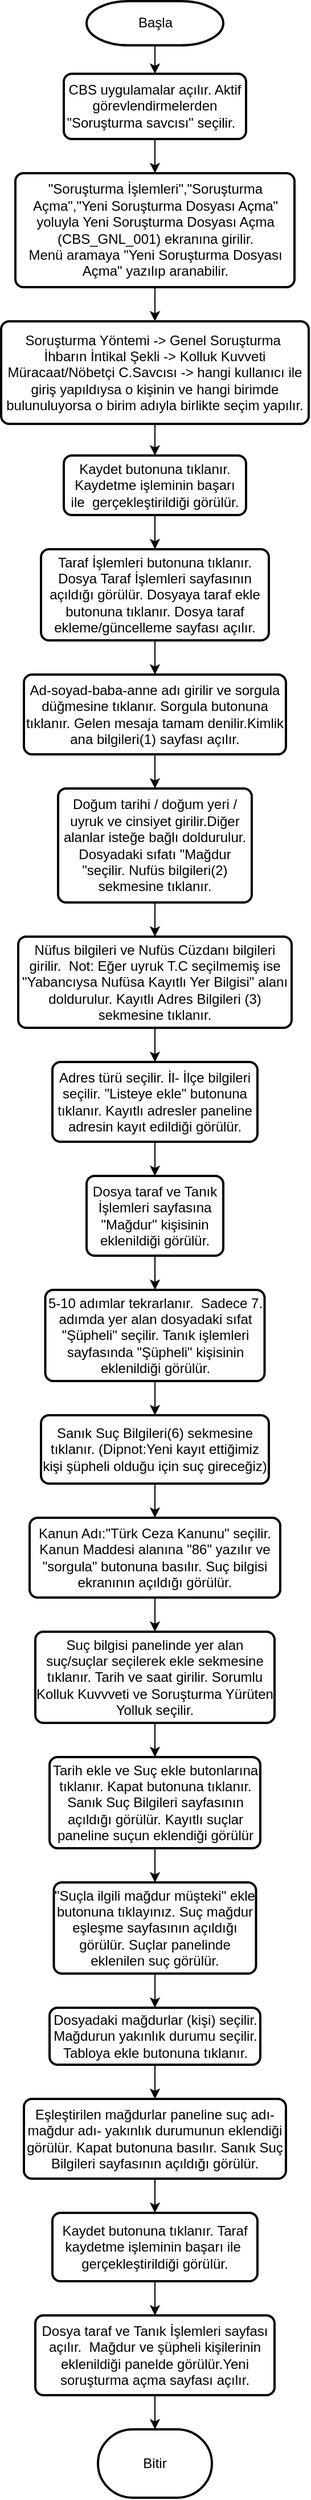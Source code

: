 <mxfile version="19.0.3" type="device"><diagram id="6a731a19-8d31-9384-78a2-239565b7b9f0" name="Page-1"><mxGraphModel dx="1422" dy="865" grid="1" gridSize="10" guides="1" tooltips="1" connect="1" arrows="1" fold="1" page="1" pageScale="1" pageWidth="583" pageHeight="827" background="none" math="0" shadow="0"><root><mxCell id="0"/><mxCell id="1" parent="0"/><mxCell id="rl2CpRahg8W0tYxoSGH3-19" style="edgeStyle=orthogonalEdgeStyle;rounded=0;orthogonalLoop=1;jettySize=auto;html=1;" parent="1" source="2" target="2LBjjgC7gKETEo_iw2IE-65" edge="1"><mxGeometry relative="1" as="geometry"/></mxCell><mxCell id="2" value="Başla" style="shape=mxgraph.flowchart.terminator;strokeWidth=2;gradientColor=none;gradientDirection=north;fontStyle=0;html=1;" parent="1" vertex="1"><mxGeometry x="210" y="19" width="120" height="38.75" as="geometry"/></mxCell><mxCell id="rl2CpRahg8W0tYxoSGH3-20" style="edgeStyle=orthogonalEdgeStyle;rounded=0;orthogonalLoop=1;jettySize=auto;html=1;" parent="1" source="2LBjjgC7gKETEo_iw2IE-65" target="rl2CpRahg8W0tYxoSGH3-11" edge="1"><mxGeometry relative="1" as="geometry"/></mxCell><mxCell id="2LBjjgC7gKETEo_iw2IE-65" value="CBS uygulamalar açılır. Aktif görevlendirmelerden &quot;Soruşturma savcısı&quot; seçilir.&amp;nbsp;&amp;nbsp;" style="rounded=1;whiteSpace=wrap;html=1;absoluteArcSize=1;arcSize=14;strokeWidth=2;" parent="1" vertex="1"><mxGeometry x="190" y="82.75" width="160" height="57.25" as="geometry"/></mxCell><mxCell id="2LBjjgC7gKETEo_iw2IE-72" value="Bitir" style="strokeWidth=2;html=1;shape=mxgraph.flowchart.terminator;whiteSpace=wrap;" parent="1" vertex="1"><mxGeometry x="220" y="2150" width="100" height="60" as="geometry"/></mxCell><mxCell id="rl2CpRahg8W0tYxoSGH3-21" style="edgeStyle=orthogonalEdgeStyle;rounded=0;orthogonalLoop=1;jettySize=auto;html=1;exitX=0.5;exitY=1;exitDx=0;exitDy=0;" parent="1" source="rl2CpRahg8W0tYxoSGH3-11" target="rl2CpRahg8W0tYxoSGH3-12" edge="1"><mxGeometry relative="1" as="geometry"/></mxCell><mxCell id="rl2CpRahg8W0tYxoSGH3-11" value="&lt;div&gt;&quot;Soruşturma İşlemleri&quot;,&quot;Soruşturma Açma&quot;,&quot;Yeni Soruşturma Dosyası Açma&quot; yoluyla Yeni Soruşturma Dosyası Açma (CBS_GNL_001) ekranına girilir.&lt;/div&gt;&lt;div&gt;Menü aramaya &quot;Yeni Soruşturma Dosyası Açma&quot; yazılıp aranabilir.&lt;/div&gt;" style="rounded=1;whiteSpace=wrap;html=1;absoluteArcSize=1;arcSize=14;strokeWidth=2;" parent="1" vertex="1"><mxGeometry x="147.5" y="170" width="245" height="100" as="geometry"/></mxCell><mxCell id="rl2CpRahg8W0tYxoSGH3-22" style="edgeStyle=orthogonalEdgeStyle;rounded=0;orthogonalLoop=1;jettySize=auto;html=1;" parent="1" source="rl2CpRahg8W0tYxoSGH3-12" target="rl2CpRahg8W0tYxoSGH3-14" edge="1"><mxGeometry relative="1" as="geometry"/></mxCell><mxCell id="rl2CpRahg8W0tYxoSGH3-12" value="&lt;div&gt;Soruşturma Yöntemi -&amp;gt; Genel Soruşturma&amp;nbsp;&lt;/div&gt;&lt;div&gt;İhbarın İntikal Şekli -&amp;gt; Kolluk Kuvveti&lt;/div&gt;&lt;div&gt;Müracaat/Nöbetçi C.Savcısı -&amp;gt; hangi kullanıcı ile giriş yapıldıysa o kişinin ve hangi birimde bulunuluyorsa o birim adıyla birlikte seçim yapılır.&lt;/div&gt;" style="rounded=1;whiteSpace=wrap;html=1;absoluteArcSize=1;arcSize=14;strokeWidth=2;" parent="1" vertex="1"><mxGeometry x="135" y="300" width="270" height="90" as="geometry"/></mxCell><mxCell id="rl2CpRahg8W0tYxoSGH3-23" style="edgeStyle=orthogonalEdgeStyle;rounded=0;orthogonalLoop=1;jettySize=auto;html=1;" parent="1" source="rl2CpRahg8W0tYxoSGH3-14" target="rl2CpRahg8W0tYxoSGH3-16" edge="1"><mxGeometry relative="1" as="geometry"/></mxCell><mxCell id="rl2CpRahg8W0tYxoSGH3-14" value="Kaydet butonuna tıklanır. Kaydetme işleminin başarı ile&amp;nbsp; gerçekleştirildiği görülür." style="rounded=1;whiteSpace=wrap;html=1;absoluteArcSize=1;arcSize=14;strokeWidth=2;" parent="1" vertex="1"><mxGeometry x="190" y="417.75" width="160" height="52.25" as="geometry"/></mxCell><mxCell id="rl2CpRahg8W0tYxoSGH3-24" style="edgeStyle=orthogonalEdgeStyle;rounded=0;orthogonalLoop=1;jettySize=auto;html=1;" parent="1" source="rl2CpRahg8W0tYxoSGH3-16" target="rl2CpRahg8W0tYxoSGH3-17" edge="1"><mxGeometry relative="1" as="geometry"/></mxCell><mxCell id="rl2CpRahg8W0tYxoSGH3-16" value="Taraf İşlemleri butonuna tıklanır. Dosya Taraf İşlemleri sayfasının açıldığı görülür. Dosyaya taraf ekle butonuna tıklanır. Dosya taraf ekleme/güncelleme sayfası açılır." style="rounded=1;whiteSpace=wrap;html=1;absoluteArcSize=1;arcSize=14;strokeWidth=2;" parent="1" vertex="1"><mxGeometry x="170" y="500" width="200" height="80" as="geometry"/></mxCell><mxCell id="rl2CpRahg8W0tYxoSGH3-25" style="edgeStyle=orthogonalEdgeStyle;rounded=0;orthogonalLoop=1;jettySize=auto;html=1;" parent="1" source="rl2CpRahg8W0tYxoSGH3-17" target="Yf8wHzLJTpEBuR7L66e8-2" edge="1"><mxGeometry relative="1" as="geometry"/></mxCell><mxCell id="rl2CpRahg8W0tYxoSGH3-17" value="Ad-soyad-baba-anne adı girilir ve sorgula düğmesine tıklanır. Sorgula butonuna tıklanır. Gelen mesaja tamam denilir.Kimlik ana bilgileri(1) sayfası açılır." style="rounded=1;whiteSpace=wrap;html=1;absoluteArcSize=1;arcSize=14;strokeWidth=2;" parent="1" vertex="1"><mxGeometry x="155" y="610" width="230" height="70" as="geometry"/></mxCell><mxCell id="Yf8wHzLJTpEBuR7L66e8-6" style="edgeStyle=orthogonalEdgeStyle;rounded=0;orthogonalLoop=1;jettySize=auto;html=1;" edge="1" parent="1" source="Yf8wHzLJTpEBuR7L66e8-2" target="Yf8wHzLJTpEBuR7L66e8-3"><mxGeometry relative="1" as="geometry"/></mxCell><mxCell id="Yf8wHzLJTpEBuR7L66e8-2" value="Doğum tarihi / doğum yeri / uyruk ve cinsiyet girilir.Diğer alanlar isteğe bağlı doldurulur. Dosyadaki sıfatı &quot;Mağdur &quot;seçilir. Nufüs bilgileri(2) sekmesine tıklanır." style="rounded=1;whiteSpace=wrap;html=1;absoluteArcSize=1;arcSize=14;strokeWidth=2;" vertex="1" parent="1"><mxGeometry x="185" y="710" width="170" height="100" as="geometry"/></mxCell><mxCell id="Yf8wHzLJTpEBuR7L66e8-7" style="edgeStyle=orthogonalEdgeStyle;rounded=0;orthogonalLoop=1;jettySize=auto;html=1;" edge="1" parent="1" source="Yf8wHzLJTpEBuR7L66e8-3" target="Yf8wHzLJTpEBuR7L66e8-4"><mxGeometry relative="1" as="geometry"/></mxCell><mxCell id="Yf8wHzLJTpEBuR7L66e8-3" value="Nüfus bilgileri ve Nufüs Cüzdanı bilgileri girilir.  Not: Eğer uyruk T.C seçilmemiş ise &quot;Yabancıysa Nufüsa Kayıtlı Yer Bilgisi&quot; alanı doldurulur. Kayıtlı Adres Bilgileri (3) sekmesine tıklanır." style="rounded=1;whiteSpace=wrap;html=1;absoluteArcSize=1;arcSize=14;strokeWidth=2;" vertex="1" parent="1"><mxGeometry x="150" y="840" width="240" height="80" as="geometry"/></mxCell><mxCell id="Yf8wHzLJTpEBuR7L66e8-8" style="edgeStyle=orthogonalEdgeStyle;rounded=0;orthogonalLoop=1;jettySize=auto;html=1;" edge="1" parent="1" source="Yf8wHzLJTpEBuR7L66e8-4" target="Yf8wHzLJTpEBuR7L66e8-5"><mxGeometry relative="1" as="geometry"/></mxCell><mxCell id="Yf8wHzLJTpEBuR7L66e8-4" value="Adres türü seçilir. İl- İlçe bilgileri seçilir. &quot;Listeye ekle&quot; butonuna tıklanır. Kayıtlı adresler paneline adresin kayıt edildiği görülür." style="rounded=1;whiteSpace=wrap;html=1;absoluteArcSize=1;arcSize=14;strokeWidth=2;" vertex="1" parent="1"><mxGeometry x="180" y="950" width="180" height="70" as="geometry"/></mxCell><mxCell id="Yf8wHzLJTpEBuR7L66e8-10" style="edgeStyle=orthogonalEdgeStyle;rounded=0;orthogonalLoop=1;jettySize=auto;html=1;" edge="1" parent="1" source="Yf8wHzLJTpEBuR7L66e8-5" target="Yf8wHzLJTpEBuR7L66e8-9"><mxGeometry relative="1" as="geometry"/></mxCell><mxCell id="Yf8wHzLJTpEBuR7L66e8-5" value="Dosya taraf ve Tanık İşlemleri sayfasına &quot;Mağdur&quot; kişisinin eklenildiği görülür." style="rounded=1;whiteSpace=wrap;html=1;absoluteArcSize=1;arcSize=14;strokeWidth=2;" vertex="1" parent="1"><mxGeometry x="210" y="1050" width="120" height="70" as="geometry"/></mxCell><mxCell id="Yf8wHzLJTpEBuR7L66e8-12" style="edgeStyle=orthogonalEdgeStyle;rounded=0;orthogonalLoop=1;jettySize=auto;html=1;" edge="1" parent="1" source="Yf8wHzLJTpEBuR7L66e8-9" target="Yf8wHzLJTpEBuR7L66e8-11"><mxGeometry relative="1" as="geometry"/></mxCell><mxCell id="Yf8wHzLJTpEBuR7L66e8-9" value="5-10 adımlar tekrarlanır.  Sadece 7. adımda yer alan dosyadaki sıfat &quot;Şüpheli&quot; seçilir. Tanık işlemleri sayfasında &quot;Şüpheli&quot; kişisinin eklenildiği görülür." style="rounded=1;whiteSpace=wrap;html=1;absoluteArcSize=1;arcSize=14;strokeWidth=2;" vertex="1" parent="1"><mxGeometry x="173.75" y="1150" width="192.5" height="80" as="geometry"/></mxCell><mxCell id="Yf8wHzLJTpEBuR7L66e8-14" style="edgeStyle=orthogonalEdgeStyle;rounded=0;orthogonalLoop=1;jettySize=auto;html=1;" edge="1" parent="1" source="Yf8wHzLJTpEBuR7L66e8-11" target="Yf8wHzLJTpEBuR7L66e8-13"><mxGeometry relative="1" as="geometry"/></mxCell><mxCell id="Yf8wHzLJTpEBuR7L66e8-11" value="Sanık Suç Bilgileri(6) sekmesine tıklanır. (Dipnot:Yeni kayıt ettiğimiz kişi şüpheli olduğu için suç gireceğiz)" style="rounded=1;whiteSpace=wrap;html=1;absoluteArcSize=1;arcSize=14;strokeWidth=2;" vertex="1" parent="1"><mxGeometry x="170" y="1260" width="200" height="60" as="geometry"/></mxCell><mxCell id="Yf8wHzLJTpEBuR7L66e8-16" style="edgeStyle=orthogonalEdgeStyle;rounded=0;orthogonalLoop=1;jettySize=auto;html=1;" edge="1" parent="1" source="Yf8wHzLJTpEBuR7L66e8-13" target="Yf8wHzLJTpEBuR7L66e8-15"><mxGeometry relative="1" as="geometry"/></mxCell><mxCell id="Yf8wHzLJTpEBuR7L66e8-13" value="Kanun Adı:&quot;Türk Ceza Kanunu&quot; seçilir. Kanun Maddesi alanına &quot;86&quot; yazılır ve &quot;sorgula&quot; butonuna basılır. Suç bilgisi ekranının açıldığı görülür." style="rounded=1;whiteSpace=wrap;html=1;absoluteArcSize=1;arcSize=14;strokeWidth=2;" vertex="1" parent="1"><mxGeometry x="160" y="1350" width="220" height="70" as="geometry"/></mxCell><mxCell id="Yf8wHzLJTpEBuR7L66e8-21" style="edgeStyle=orthogonalEdgeStyle;rounded=0;orthogonalLoop=1;jettySize=auto;html=1;" edge="1" parent="1" source="Yf8wHzLJTpEBuR7L66e8-15" target="Yf8wHzLJTpEBuR7L66e8-17"><mxGeometry relative="1" as="geometry"/></mxCell><mxCell id="Yf8wHzLJTpEBuR7L66e8-15" value="Suç bilgisi panelinde yer alan suç/suçlar seçilerek ekle sekmesine tıklanır. Tarih ve saat girilir. Sorumlu Kolluk Kuvvveti ve Soruşturma Yürüten Yolluk seçilir." style="rounded=1;whiteSpace=wrap;html=1;absoluteArcSize=1;arcSize=14;strokeWidth=2;" vertex="1" parent="1"><mxGeometry x="165" y="1450" width="210" height="80" as="geometry"/></mxCell><mxCell id="Yf8wHzLJTpEBuR7L66e8-22" style="edgeStyle=orthogonalEdgeStyle;rounded=0;orthogonalLoop=1;jettySize=auto;html=1;" edge="1" parent="1" source="Yf8wHzLJTpEBuR7L66e8-17" target="Yf8wHzLJTpEBuR7L66e8-19"><mxGeometry relative="1" as="geometry"/></mxCell><mxCell id="Yf8wHzLJTpEBuR7L66e8-17" value="Tarih ekle ve Suç ekle butonlarına tıklanır. Kapat butonuna tıklanır. Sanık Suç Bilgileri sayfasının açıldığı görülür. Kayıtlı suçlar paneline suçun eklendiği görülür" style="rounded=1;whiteSpace=wrap;html=1;absoluteArcSize=1;arcSize=14;strokeWidth=2;" vertex="1" parent="1"><mxGeometry x="177.5" y="1560" width="185" height="80" as="geometry"/></mxCell><mxCell id="Yf8wHzLJTpEBuR7L66e8-25" style="edgeStyle=orthogonalEdgeStyle;rounded=0;orthogonalLoop=1;jettySize=auto;html=1;" edge="1" parent="1" source="Yf8wHzLJTpEBuR7L66e8-18" target="Yf8wHzLJTpEBuR7L66e8-20"><mxGeometry relative="1" as="geometry"/></mxCell><mxCell id="Yf8wHzLJTpEBuR7L66e8-18" value="Dosyadaki mağdurlar (kişi) seçilir. Mağdurun yakınlık durumu seçilir. Tabloya ekle butonuna tıklanır." style="rounded=1;whiteSpace=wrap;html=1;absoluteArcSize=1;arcSize=14;strokeWidth=2;" vertex="1" parent="1"><mxGeometry x="177.5" y="1780" width="185" height="50" as="geometry"/></mxCell><mxCell id="Yf8wHzLJTpEBuR7L66e8-24" style="edgeStyle=orthogonalEdgeStyle;rounded=0;orthogonalLoop=1;jettySize=auto;html=1;" edge="1" parent="1" source="Yf8wHzLJTpEBuR7L66e8-19" target="Yf8wHzLJTpEBuR7L66e8-18"><mxGeometry relative="1" as="geometry"/></mxCell><mxCell id="Yf8wHzLJTpEBuR7L66e8-19" value="&quot;Suçla ilgili mağdur müşteki&quot; ekle butonuna tıklayınız. Suç mağdur eşleşme sayfasının açıldığı görülür. Suçlar panelinde eklenilen suç görülür." style="rounded=1;whiteSpace=wrap;html=1;absoluteArcSize=1;arcSize=14;strokeWidth=2;" vertex="1" parent="1"><mxGeometry x="181.25" y="1670" width="177.5" height="80" as="geometry"/></mxCell><mxCell id="Yf8wHzLJTpEBuR7L66e8-27" style="edgeStyle=orthogonalEdgeStyle;rounded=0;orthogonalLoop=1;jettySize=auto;html=1;" edge="1" parent="1" source="Yf8wHzLJTpEBuR7L66e8-20" target="Yf8wHzLJTpEBuR7L66e8-26"><mxGeometry relative="1" as="geometry"/></mxCell><mxCell id="Yf8wHzLJTpEBuR7L66e8-20" value="Eşleştirilen mağdurlar paneline suç adı-mağdur adı- yakınlık durumunun eklendiği görülür. Kapat butonuna basılır. Sanık Suç Bilgileri sayfasının açıldığı görülür." style="rounded=1;whiteSpace=wrap;html=1;absoluteArcSize=1;arcSize=14;strokeWidth=2;" vertex="1" parent="1"><mxGeometry x="155" y="1860" width="230" height="70" as="geometry"/></mxCell><mxCell id="Yf8wHzLJTpEBuR7L66e8-29" style="edgeStyle=orthogonalEdgeStyle;rounded=0;orthogonalLoop=1;jettySize=auto;html=1;" edge="1" parent="1" source="Yf8wHzLJTpEBuR7L66e8-26" target="Yf8wHzLJTpEBuR7L66e8-28"><mxGeometry relative="1" as="geometry"/></mxCell><mxCell id="Yf8wHzLJTpEBuR7L66e8-26" value="Kaydet butonuna tıklanır. Taraf kaydetme işleminin başarı ile  gerçekleştirildiği görülür." style="rounded=1;whiteSpace=wrap;html=1;absoluteArcSize=1;arcSize=14;strokeWidth=2;" vertex="1" parent="1"><mxGeometry x="180" y="1960" width="180" height="60" as="geometry"/></mxCell><mxCell id="Yf8wHzLJTpEBuR7L66e8-30" style="edgeStyle=orthogonalEdgeStyle;rounded=0;orthogonalLoop=1;jettySize=auto;html=1;" edge="1" parent="1" source="Yf8wHzLJTpEBuR7L66e8-28" target="2LBjjgC7gKETEo_iw2IE-72"><mxGeometry relative="1" as="geometry"/></mxCell><mxCell id="Yf8wHzLJTpEBuR7L66e8-28" value="Dosya taraf ve Tanık İşlemleri sayfası açılır.  Mağdur ve şüpheli kişilerinin eklenildiği panelde görülür.Yeni soruşturma açma sayfası açılır." style="rounded=1;whiteSpace=wrap;html=1;absoluteArcSize=1;arcSize=14;strokeWidth=2;" vertex="1" parent="1"><mxGeometry x="165" y="2050" width="210" height="70" as="geometry"/></mxCell></root></mxGraphModel></diagram></mxfile>